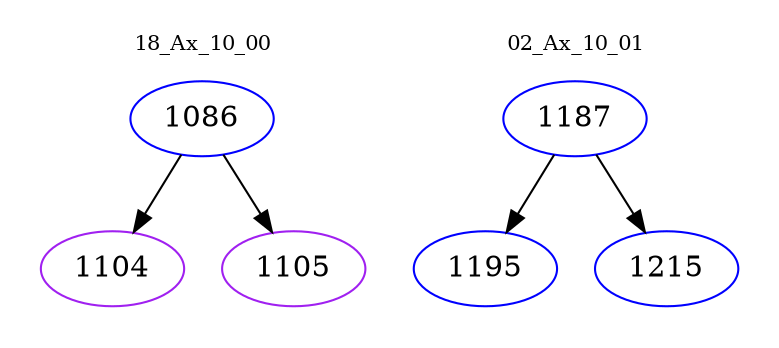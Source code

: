 digraph{
subgraph cluster_0 {
color = white
label = "18_Ax_10_00";
fontsize=10;
T0_1086 [label="1086", color="blue"]
T0_1086 -> T0_1104 [color="black"]
T0_1104 [label="1104", color="purple"]
T0_1086 -> T0_1105 [color="black"]
T0_1105 [label="1105", color="purple"]
}
subgraph cluster_1 {
color = white
label = "02_Ax_10_01";
fontsize=10;
T1_1187 [label="1187", color="blue"]
T1_1187 -> T1_1195 [color="black"]
T1_1195 [label="1195", color="blue"]
T1_1187 -> T1_1215 [color="black"]
T1_1215 [label="1215", color="blue"]
}
}
